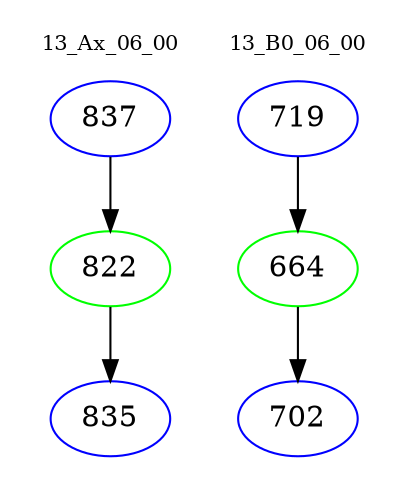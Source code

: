 digraph{
subgraph cluster_0 {
color = white
label = "13_Ax_06_00";
fontsize=10;
T0_837 [label="837", color="blue"]
T0_837 -> T0_822 [color="black"]
T0_822 [label="822", color="green"]
T0_822 -> T0_835 [color="black"]
T0_835 [label="835", color="blue"]
}
subgraph cluster_1 {
color = white
label = "13_B0_06_00";
fontsize=10;
T1_719 [label="719", color="blue"]
T1_719 -> T1_664 [color="black"]
T1_664 [label="664", color="green"]
T1_664 -> T1_702 [color="black"]
T1_702 [label="702", color="blue"]
}
}
